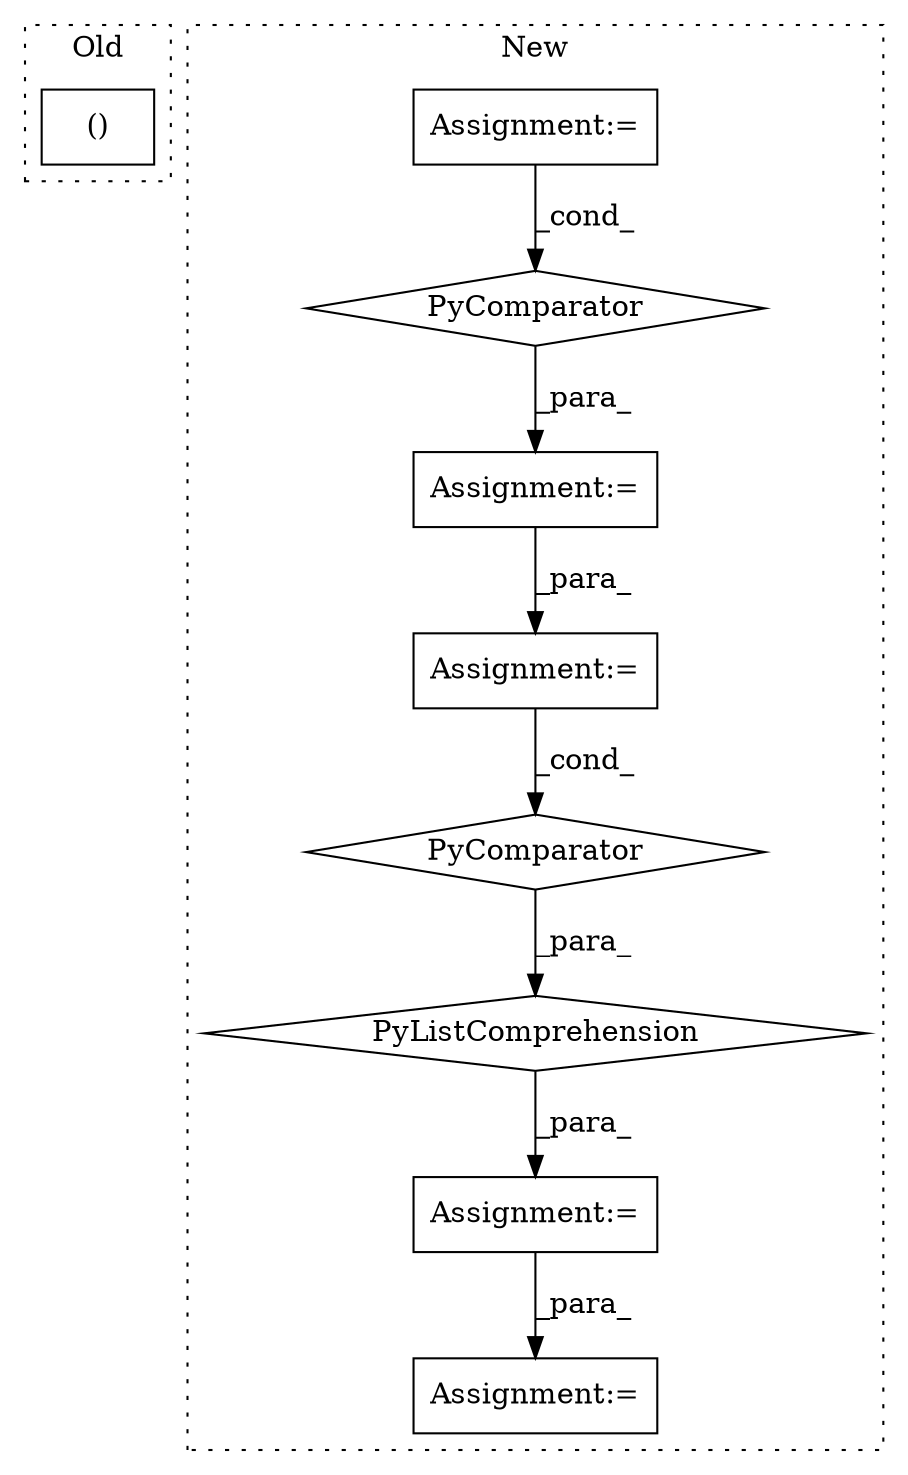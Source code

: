 digraph G {
subgraph cluster0 {
1 [label="()" a="106" s="5242" l="29" shape="box"];
label = "Old";
style="dotted";
}
subgraph cluster1 {
2 [label="PyComparator" a="113" s="5953" l="23" shape="diamond"];
3 [label="Assignment:=" a="7" s="5623" l="18" shape="box"];
4 [label="PyListComprehension" a="109" s="5879" l="105" shape="diamond"];
5 [label="Assignment:=" a="7" s="6032" l="1" shape="box"];
6 [label="Assignment:=" a="7" s="5851" l="1" shape="box"];
7 [label="Assignment:=" a="7" s="5662" l="1" shape="box"];
8 [label="Assignment:=" a="7" s="5953" l="23" shape="box"];
9 [label="PyComparator" a="113" s="5623" l="18" shape="diamond"];
label = "New";
style="dotted";
}
2 -> 4 [label="_para_"];
3 -> 9 [label="_cond_"];
4 -> 6 [label="_para_"];
6 -> 5 [label="_para_"];
7 -> 8 [label="_para_"];
8 -> 2 [label="_cond_"];
9 -> 7 [label="_para_"];
}